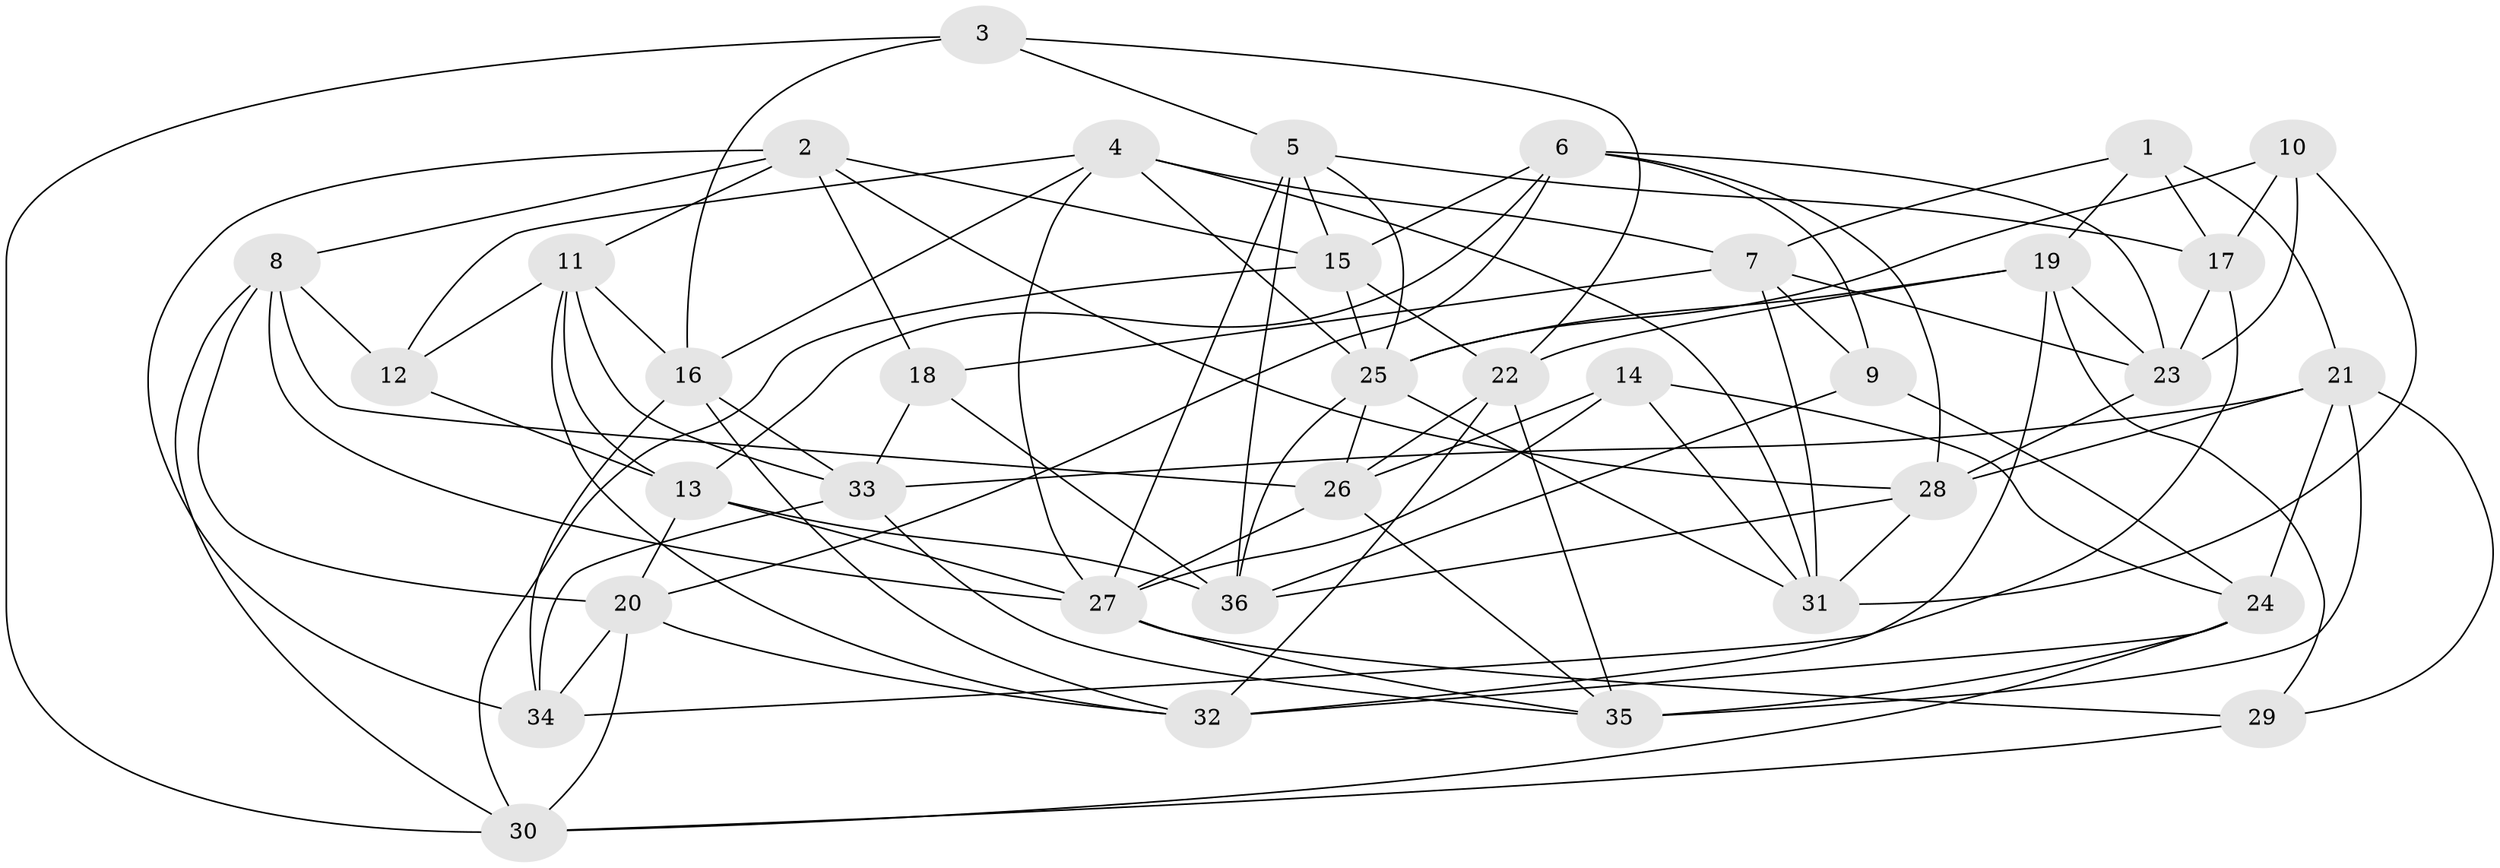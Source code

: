 // original degree distribution, {4: 1.0}
// Generated by graph-tools (version 1.1) at 2025/50/03/09/25 03:50:44]
// undirected, 36 vertices, 101 edges
graph export_dot {
graph [start="1"]
  node [color=gray90,style=filled];
  1;
  2;
  3;
  4;
  5;
  6;
  7;
  8;
  9;
  10;
  11;
  12;
  13;
  14;
  15;
  16;
  17;
  18;
  19;
  20;
  21;
  22;
  23;
  24;
  25;
  26;
  27;
  28;
  29;
  30;
  31;
  32;
  33;
  34;
  35;
  36;
  1 -- 7 [weight=1.0];
  1 -- 17 [weight=1.0];
  1 -- 19 [weight=1.0];
  1 -- 21 [weight=1.0];
  2 -- 8 [weight=1.0];
  2 -- 11 [weight=1.0];
  2 -- 15 [weight=1.0];
  2 -- 18 [weight=1.0];
  2 -- 28 [weight=1.0];
  2 -- 34 [weight=1.0];
  3 -- 5 [weight=1.0];
  3 -- 16 [weight=1.0];
  3 -- 22 [weight=1.0];
  3 -- 30 [weight=1.0];
  4 -- 7 [weight=1.0];
  4 -- 12 [weight=1.0];
  4 -- 16 [weight=1.0];
  4 -- 25 [weight=1.0];
  4 -- 27 [weight=1.0];
  4 -- 31 [weight=1.0];
  5 -- 15 [weight=1.0];
  5 -- 17 [weight=1.0];
  5 -- 25 [weight=1.0];
  5 -- 27 [weight=1.0];
  5 -- 36 [weight=1.0];
  6 -- 9 [weight=1.0];
  6 -- 13 [weight=1.0];
  6 -- 15 [weight=1.0];
  6 -- 20 [weight=1.0];
  6 -- 23 [weight=1.0];
  6 -- 28 [weight=1.0];
  7 -- 9 [weight=1.0];
  7 -- 18 [weight=1.0];
  7 -- 23 [weight=1.0];
  7 -- 31 [weight=1.0];
  8 -- 12 [weight=1.0];
  8 -- 20 [weight=1.0];
  8 -- 26 [weight=1.0];
  8 -- 27 [weight=1.0];
  8 -- 30 [weight=1.0];
  9 -- 24 [weight=1.0];
  9 -- 36 [weight=1.0];
  10 -- 17 [weight=1.0];
  10 -- 23 [weight=1.0];
  10 -- 25 [weight=1.0];
  10 -- 31 [weight=1.0];
  11 -- 12 [weight=1.0];
  11 -- 13 [weight=1.0];
  11 -- 16 [weight=1.0];
  11 -- 32 [weight=1.0];
  11 -- 33 [weight=1.0];
  12 -- 13 [weight=1.0];
  13 -- 20 [weight=1.0];
  13 -- 27 [weight=1.0];
  13 -- 36 [weight=1.0];
  14 -- 24 [weight=1.0];
  14 -- 26 [weight=1.0];
  14 -- 27 [weight=1.0];
  14 -- 31 [weight=1.0];
  15 -- 22 [weight=1.0];
  15 -- 25 [weight=1.0];
  15 -- 30 [weight=1.0];
  16 -- 32 [weight=1.0];
  16 -- 33 [weight=1.0];
  16 -- 34 [weight=1.0];
  17 -- 23 [weight=1.0];
  17 -- 34 [weight=2.0];
  18 -- 33 [weight=1.0];
  18 -- 36 [weight=1.0];
  19 -- 22 [weight=1.0];
  19 -- 23 [weight=1.0];
  19 -- 25 [weight=1.0];
  19 -- 29 [weight=1.0];
  19 -- 32 [weight=1.0];
  20 -- 30 [weight=1.0];
  20 -- 32 [weight=1.0];
  20 -- 34 [weight=1.0];
  21 -- 24 [weight=1.0];
  21 -- 28 [weight=1.0];
  21 -- 29 [weight=1.0];
  21 -- 33 [weight=1.0];
  21 -- 35 [weight=1.0];
  22 -- 26 [weight=1.0];
  22 -- 32 [weight=1.0];
  22 -- 35 [weight=1.0];
  23 -- 28 [weight=1.0];
  24 -- 30 [weight=1.0];
  24 -- 32 [weight=1.0];
  24 -- 35 [weight=1.0];
  25 -- 26 [weight=1.0];
  25 -- 31 [weight=1.0];
  25 -- 36 [weight=1.0];
  26 -- 27 [weight=1.0];
  26 -- 35 [weight=1.0];
  27 -- 29 [weight=1.0];
  27 -- 35 [weight=1.0];
  28 -- 31 [weight=1.0];
  28 -- 36 [weight=1.0];
  29 -- 30 [weight=1.0];
  33 -- 34 [weight=1.0];
  33 -- 35 [weight=1.0];
}
